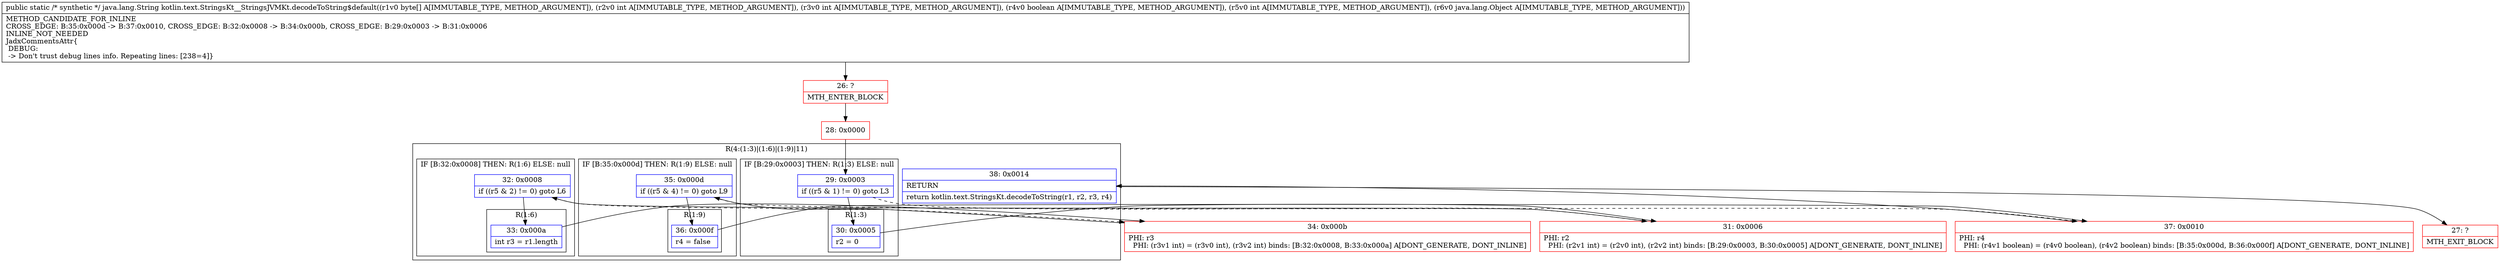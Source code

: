 digraph "CFG forkotlin.text.StringsKt__StringsJVMKt.decodeToString$default([BIIZILjava\/lang\/Object;)Ljava\/lang\/String;" {
subgraph cluster_Region_1843975137 {
label = "R(4:(1:3)|(1:6)|(1:9)|11)";
node [shape=record,color=blue];
subgraph cluster_IfRegion_1555677944 {
label = "IF [B:29:0x0003] THEN: R(1:3) ELSE: null";
node [shape=record,color=blue];
Node_29 [shape=record,label="{29\:\ 0x0003|if ((r5 & 1) != 0) goto L3\l}"];
subgraph cluster_Region_1237332311 {
label = "R(1:3)";
node [shape=record,color=blue];
Node_30 [shape=record,label="{30\:\ 0x0005|r2 = 0\l}"];
}
}
subgraph cluster_IfRegion_1885632421 {
label = "IF [B:32:0x0008] THEN: R(1:6) ELSE: null";
node [shape=record,color=blue];
Node_32 [shape=record,label="{32\:\ 0x0008|if ((r5 & 2) != 0) goto L6\l}"];
subgraph cluster_Region_1538839955 {
label = "R(1:6)";
node [shape=record,color=blue];
Node_33 [shape=record,label="{33\:\ 0x000a|int r3 = r1.length\l}"];
}
}
subgraph cluster_IfRegion_1225024030 {
label = "IF [B:35:0x000d] THEN: R(1:9) ELSE: null";
node [shape=record,color=blue];
Node_35 [shape=record,label="{35\:\ 0x000d|if ((r5 & 4) != 0) goto L9\l}"];
subgraph cluster_Region_17217760 {
label = "R(1:9)";
node [shape=record,color=blue];
Node_36 [shape=record,label="{36\:\ 0x000f|r4 = false\l}"];
}
}
Node_38 [shape=record,label="{38\:\ 0x0014|RETURN\l|return kotlin.text.StringsKt.decodeToString(r1, r2, r3, r4)\l}"];
}
Node_26 [shape=record,color=red,label="{26\:\ ?|MTH_ENTER_BLOCK\l}"];
Node_28 [shape=record,color=red,label="{28\:\ 0x0000}"];
Node_31 [shape=record,color=red,label="{31\:\ 0x0006|PHI: r2 \l  PHI: (r2v1 int) = (r2v0 int), (r2v2 int) binds: [B:29:0x0003, B:30:0x0005] A[DONT_GENERATE, DONT_INLINE]\l}"];
Node_34 [shape=record,color=red,label="{34\:\ 0x000b|PHI: r3 \l  PHI: (r3v1 int) = (r3v0 int), (r3v2 int) binds: [B:32:0x0008, B:33:0x000a] A[DONT_GENERATE, DONT_INLINE]\l}"];
Node_37 [shape=record,color=red,label="{37\:\ 0x0010|PHI: r4 \l  PHI: (r4v1 boolean) = (r4v0 boolean), (r4v2 boolean) binds: [B:35:0x000d, B:36:0x000f] A[DONT_GENERATE, DONT_INLINE]\l}"];
Node_27 [shape=record,color=red,label="{27\:\ ?|MTH_EXIT_BLOCK\l}"];
MethodNode[shape=record,label="{public static \/* synthetic *\/ java.lang.String kotlin.text.StringsKt__StringsJVMKt.decodeToString$default((r1v0 byte[] A[IMMUTABLE_TYPE, METHOD_ARGUMENT]), (r2v0 int A[IMMUTABLE_TYPE, METHOD_ARGUMENT]), (r3v0 int A[IMMUTABLE_TYPE, METHOD_ARGUMENT]), (r4v0 boolean A[IMMUTABLE_TYPE, METHOD_ARGUMENT]), (r5v0 int A[IMMUTABLE_TYPE, METHOD_ARGUMENT]), (r6v0 java.lang.Object A[IMMUTABLE_TYPE, METHOD_ARGUMENT]))  | METHOD_CANDIDATE_FOR_INLINE\lCROSS_EDGE: B:35:0x000d \-\> B:37:0x0010, CROSS_EDGE: B:32:0x0008 \-\> B:34:0x000b, CROSS_EDGE: B:29:0x0003 \-\> B:31:0x0006\lINLINE_NOT_NEEDED\lJadxCommentsAttr\{\l DEBUG: \l \-\> Don't trust debug lines info. Repeating lines: [238=4]\}\l}"];
MethodNode -> Node_26;Node_29 -> Node_30;
Node_29 -> Node_31[style=dashed];
Node_30 -> Node_31;
Node_32 -> Node_33;
Node_32 -> Node_34[style=dashed];
Node_33 -> Node_34;
Node_35 -> Node_36;
Node_35 -> Node_37[style=dashed];
Node_36 -> Node_37;
Node_38 -> Node_27;
Node_26 -> Node_28;
Node_28 -> Node_29;
Node_31 -> Node_32;
Node_34 -> Node_35;
Node_37 -> Node_38;
}

